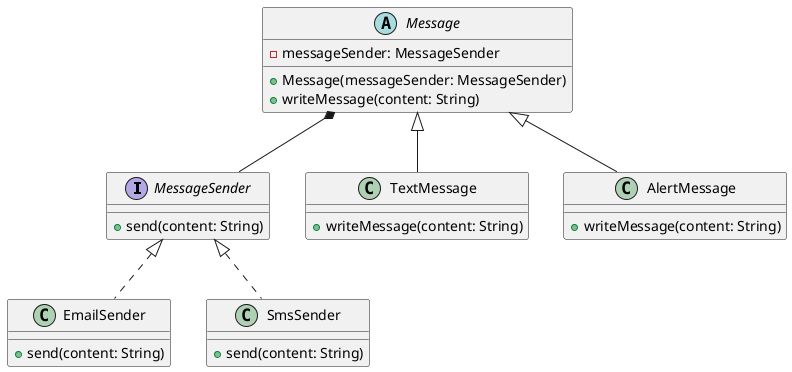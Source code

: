@startuml

' Interfaces
interface MessageSender {
    +send(content: String)
}

' Concrete Implementations
class EmailSender implements MessageSender {
    +send(content: String)
}

class SmsSender implements MessageSender {
    +send(content: String)
}

' Abstraction
abstract class Message {
    -messageSender: MessageSender
    +Message(messageSender: MessageSender)
    +writeMessage(content: String)
}

' Refined Abstractions
class TextMessage extends Message {
    +writeMessage(content: String)
}

class AlertMessage extends Message {
    +writeMessage(content: String)
}



Message *-- MessageSender


@enduml
